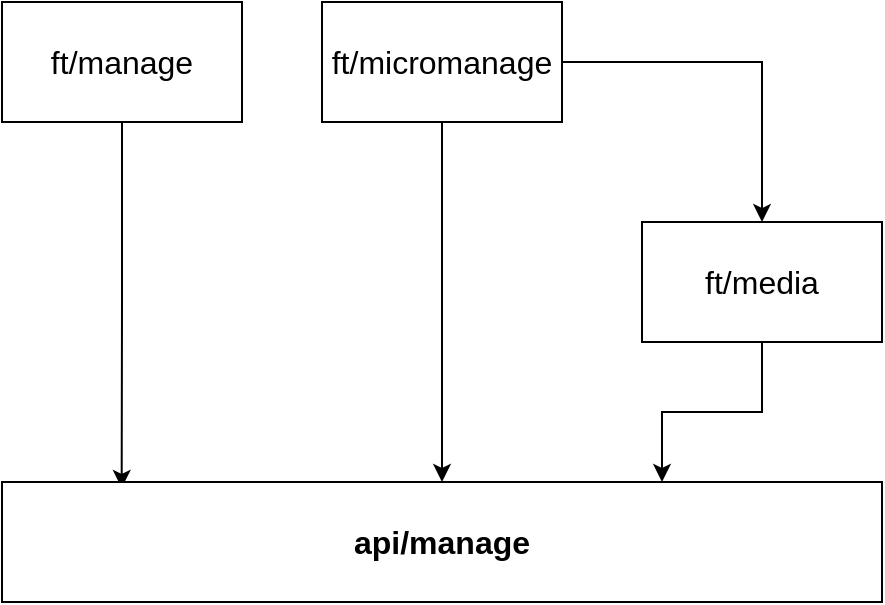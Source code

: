 <mxfile version="21.6.1" type="github">
  <diagram name="第 1 页" id="TDs4_SK8tRdgJXQ4Id_C">
    <mxGraphModel dx="1434" dy="756" grid="1" gridSize="10" guides="1" tooltips="1" connect="1" arrows="1" fold="1" page="1" pageScale="1" pageWidth="827" pageHeight="1169" math="0" shadow="0">
      <root>
        <mxCell id="0" />
        <mxCell id="1" parent="0" />
        <mxCell id="wWwx-gsGzA4LSVtqhwb6-5" style="edgeStyle=orthogonalEdgeStyle;rounded=0;orthogonalLoop=1;jettySize=auto;html=1;entryX=0.136;entryY=0.05;entryDx=0;entryDy=0;entryPerimeter=0;" edge="1" parent="1" source="wWwx-gsGzA4LSVtqhwb6-1" target="wWwx-gsGzA4LSVtqhwb6-4">
          <mxGeometry relative="1" as="geometry" />
        </mxCell>
        <mxCell id="wWwx-gsGzA4LSVtqhwb6-1" value="ft/manage" style="rounded=0;whiteSpace=wrap;html=1;fontSize=16;" vertex="1" parent="1">
          <mxGeometry x="80" y="180" width="120" height="60" as="geometry" />
        </mxCell>
        <mxCell id="wWwx-gsGzA4LSVtqhwb6-6" style="edgeStyle=orthogonalEdgeStyle;rounded=0;orthogonalLoop=1;jettySize=auto;html=1;" edge="1" parent="1" source="wWwx-gsGzA4LSVtqhwb6-2" target="wWwx-gsGzA4LSVtqhwb6-4">
          <mxGeometry relative="1" as="geometry" />
        </mxCell>
        <mxCell id="wWwx-gsGzA4LSVtqhwb6-7" style="edgeStyle=orthogonalEdgeStyle;rounded=0;orthogonalLoop=1;jettySize=auto;html=1;" edge="1" parent="1" source="wWwx-gsGzA4LSVtqhwb6-2" target="wWwx-gsGzA4LSVtqhwb6-3">
          <mxGeometry relative="1" as="geometry" />
        </mxCell>
        <mxCell id="wWwx-gsGzA4LSVtqhwb6-2" value="ft/micromanage" style="rounded=0;whiteSpace=wrap;html=1;fontSize=16;" vertex="1" parent="1">
          <mxGeometry x="240" y="180" width="120" height="60" as="geometry" />
        </mxCell>
        <mxCell id="wWwx-gsGzA4LSVtqhwb6-10" style="edgeStyle=orthogonalEdgeStyle;rounded=0;orthogonalLoop=1;jettySize=auto;html=1;entryX=0.75;entryY=0;entryDx=0;entryDy=0;" edge="1" parent="1" source="wWwx-gsGzA4LSVtqhwb6-3" target="wWwx-gsGzA4LSVtqhwb6-4">
          <mxGeometry relative="1" as="geometry" />
        </mxCell>
        <mxCell id="wWwx-gsGzA4LSVtqhwb6-3" value="ft/media" style="rounded=0;whiteSpace=wrap;html=1;fontSize=16;" vertex="1" parent="1">
          <mxGeometry x="400" y="290" width="120" height="60" as="geometry" />
        </mxCell>
        <mxCell id="wWwx-gsGzA4LSVtqhwb6-4" value="api/manage" style="rounded=0;whiteSpace=wrap;html=1;fontSize=16;fontStyle=1" vertex="1" parent="1">
          <mxGeometry x="80" y="420" width="440" height="60" as="geometry" />
        </mxCell>
      </root>
    </mxGraphModel>
  </diagram>
</mxfile>
